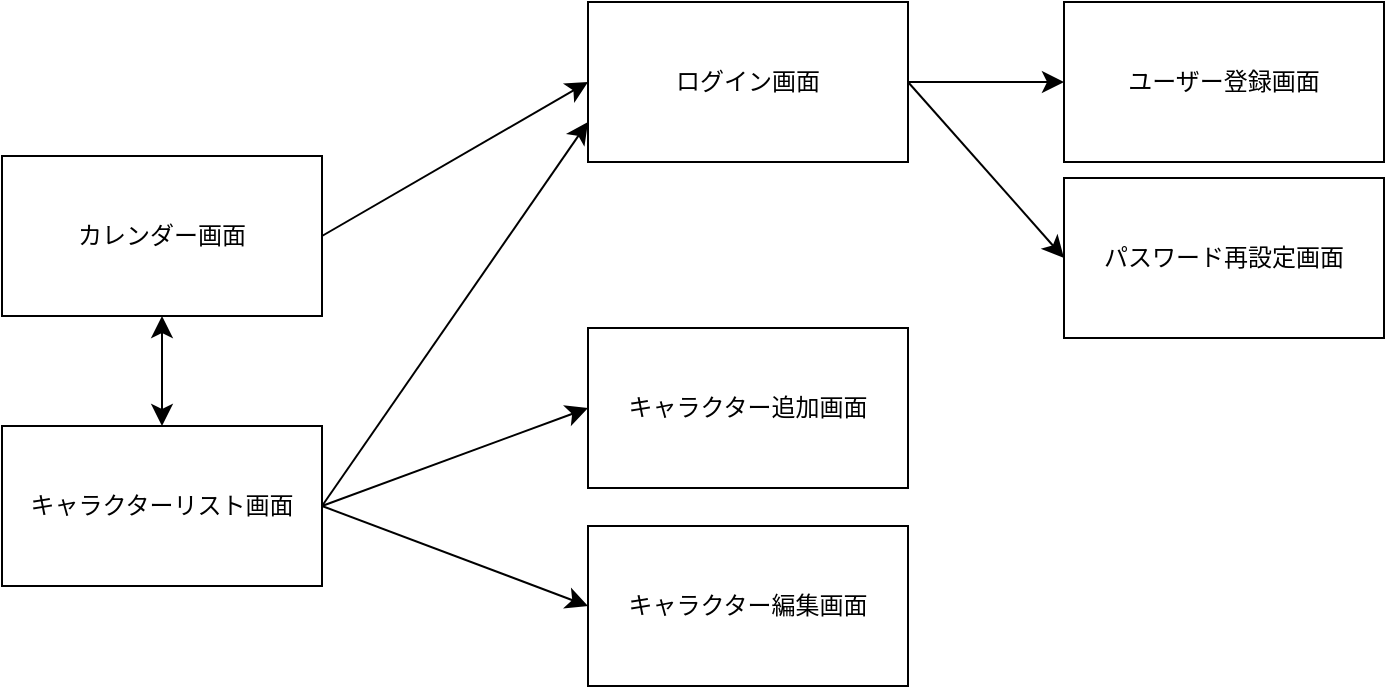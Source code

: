 <mxfile version="24.4.15" type="device">
  <diagram name="ページ1" id="uaLlYwB30T-NUCDmnAzk">
    <mxGraphModel dx="1688" dy="1140" grid="0" gridSize="10" guides="1" tooltips="1" connect="1" arrows="1" fold="1" page="0" pageScale="1" pageWidth="827" pageHeight="1169" math="0" shadow="0">
      <root>
        <mxCell id="0" />
        <mxCell id="1" parent="0" />
        <mxCell id="xV1cB78PNP5FavdaAe3y-1" value="カレンダー画面" style="rounded=0;whiteSpace=wrap;html=1;" vertex="1" parent="1">
          <mxGeometry x="-100" y="14" width="160" height="80" as="geometry" />
        </mxCell>
        <mxCell id="xV1cB78PNP5FavdaAe3y-2" value="キャラクターリスト画面" style="rounded=0;whiteSpace=wrap;html=1;" vertex="1" parent="1">
          <mxGeometry x="-100" y="149" width="160" height="80" as="geometry" />
        </mxCell>
        <mxCell id="xV1cB78PNP5FavdaAe3y-5" value="" style="edgeStyle=none;orthogonalLoop=1;jettySize=auto;html=1;endArrow=classic;startArrow=classic;endSize=8;startSize=8;rounded=0;fontSize=12;curved=1;exitX=0.5;exitY=1;exitDx=0;exitDy=0;" edge="1" parent="1" source="xV1cB78PNP5FavdaAe3y-1" target="xV1cB78PNP5FavdaAe3y-2">
          <mxGeometry width="140" relative="1" as="geometry">
            <mxPoint x="102" y="51" as="sourcePoint" />
            <mxPoint x="242" y="51" as="targetPoint" />
            <Array as="points" />
          </mxGeometry>
        </mxCell>
        <mxCell id="xV1cB78PNP5FavdaAe3y-6" value="キャラクター追加画面" style="rounded=0;whiteSpace=wrap;html=1;" vertex="1" parent="1">
          <mxGeometry x="193" y="100" width="160" height="80" as="geometry" />
        </mxCell>
        <mxCell id="xV1cB78PNP5FavdaAe3y-7" value="キャラクター編集画面" style="rounded=0;whiteSpace=wrap;html=1;" vertex="1" parent="1">
          <mxGeometry x="193" y="199" width="160" height="80" as="geometry" />
        </mxCell>
        <mxCell id="xV1cB78PNP5FavdaAe3y-12" value="ログイン画面" style="rounded=0;whiteSpace=wrap;html=1;" vertex="1" parent="1">
          <mxGeometry x="193" y="-63" width="160" height="80" as="geometry" />
        </mxCell>
        <mxCell id="xV1cB78PNP5FavdaAe3y-16" value="" style="edgeStyle=none;orthogonalLoop=1;jettySize=auto;html=1;rounded=0;fontSize=12;startSize=8;endSize=8;curved=1;exitX=1;exitY=0.5;exitDx=0;exitDy=0;entryX=0;entryY=0.5;entryDx=0;entryDy=0;" edge="1" parent="1" source="xV1cB78PNP5FavdaAe3y-1" target="xV1cB78PNP5FavdaAe3y-12">
          <mxGeometry width="140" relative="1" as="geometry">
            <mxPoint x="73" y="150" as="sourcePoint" />
            <mxPoint x="213" y="150" as="targetPoint" />
            <Array as="points" />
          </mxGeometry>
        </mxCell>
        <mxCell id="xV1cB78PNP5FavdaAe3y-17" value="" style="edgeStyle=none;orthogonalLoop=1;jettySize=auto;html=1;rounded=0;fontSize=12;startSize=8;endSize=8;curved=1;exitX=1;exitY=0.5;exitDx=0;exitDy=0;entryX=0;entryY=0.5;entryDx=0;entryDy=0;" edge="1" parent="1" source="xV1cB78PNP5FavdaAe3y-2" target="xV1cB78PNP5FavdaAe3y-6">
          <mxGeometry width="140" relative="1" as="geometry">
            <mxPoint x="70" y="64" as="sourcePoint" />
            <mxPoint x="203" y="-13" as="targetPoint" />
            <Array as="points" />
          </mxGeometry>
        </mxCell>
        <mxCell id="xV1cB78PNP5FavdaAe3y-18" value="" style="edgeStyle=none;orthogonalLoop=1;jettySize=auto;html=1;rounded=0;fontSize=12;startSize=8;endSize=8;curved=1;exitX=1;exitY=0.5;exitDx=0;exitDy=0;entryX=0;entryY=0.5;entryDx=0;entryDy=0;" edge="1" parent="1" source="xV1cB78PNP5FavdaAe3y-2" target="xV1cB78PNP5FavdaAe3y-7">
          <mxGeometry width="140" relative="1" as="geometry">
            <mxPoint x="70" y="199" as="sourcePoint" />
            <mxPoint x="203" y="150" as="targetPoint" />
            <Array as="points" />
          </mxGeometry>
        </mxCell>
        <mxCell id="xV1cB78PNP5FavdaAe3y-19" value="" style="edgeStyle=none;orthogonalLoop=1;jettySize=auto;html=1;rounded=0;fontSize=12;startSize=8;endSize=8;curved=1;exitX=1;exitY=0.5;exitDx=0;exitDy=0;entryX=0;entryY=0.75;entryDx=0;entryDy=0;" edge="1" parent="1" source="xV1cB78PNP5FavdaAe3y-2" target="xV1cB78PNP5FavdaAe3y-12">
          <mxGeometry width="140" relative="1" as="geometry">
            <mxPoint x="70" y="64" as="sourcePoint" />
            <mxPoint x="203" y="-13" as="targetPoint" />
            <Array as="points" />
          </mxGeometry>
        </mxCell>
        <mxCell id="xV1cB78PNP5FavdaAe3y-20" value="ユーザー登録画面" style="rounded=0;whiteSpace=wrap;html=1;" vertex="1" parent="1">
          <mxGeometry x="431" y="-63" width="160" height="80" as="geometry" />
        </mxCell>
        <mxCell id="xV1cB78PNP5FavdaAe3y-21" value="" style="edgeStyle=none;orthogonalLoop=1;jettySize=auto;html=1;rounded=0;fontSize=12;startSize=8;endSize=8;curved=1;exitX=1;exitY=0.5;exitDx=0;exitDy=0;entryX=0;entryY=0.5;entryDx=0;entryDy=0;" edge="1" parent="1" source="xV1cB78PNP5FavdaAe3y-12" target="xV1cB78PNP5FavdaAe3y-20">
          <mxGeometry width="140" relative="1" as="geometry">
            <mxPoint x="298" y="152" as="sourcePoint" />
            <mxPoint x="431" y="-40" as="targetPoint" />
            <Array as="points" />
          </mxGeometry>
        </mxCell>
        <mxCell id="xV1cB78PNP5FavdaAe3y-22" value="パスワード再設定画面" style="rounded=0;whiteSpace=wrap;html=1;" vertex="1" parent="1">
          <mxGeometry x="431" y="25" width="160" height="80" as="geometry" />
        </mxCell>
        <mxCell id="xV1cB78PNP5FavdaAe3y-23" value="" style="edgeStyle=none;orthogonalLoop=1;jettySize=auto;html=1;rounded=0;fontSize=12;startSize=8;endSize=8;curved=1;exitX=1;exitY=0.5;exitDx=0;exitDy=0;entryX=0;entryY=0.5;entryDx=0;entryDy=0;" edge="1" parent="1" source="xV1cB78PNP5FavdaAe3y-12" target="xV1cB78PNP5FavdaAe3y-22">
          <mxGeometry width="140" relative="1" as="geometry">
            <mxPoint x="363" y="-13" as="sourcePoint" />
            <mxPoint x="441" y="-13" as="targetPoint" />
            <Array as="points" />
          </mxGeometry>
        </mxCell>
      </root>
    </mxGraphModel>
  </diagram>
</mxfile>
